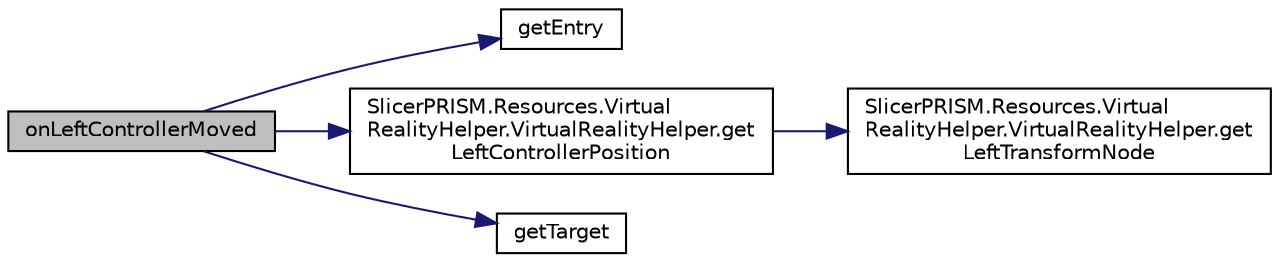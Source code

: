 digraph "onLeftControllerMoved"
{
 // LATEX_PDF_SIZE
  bgcolor="transparent";
  edge [fontname="Helvetica",fontsize="10",labelfontname="Helvetica",labelfontsize="10"];
  node [fontname="Helvetica",fontsize="10",shape=record];
  rankdir="LR";
  Node1 [label="onLeftControllerMoved",height=0.2,width=0.4,color="black", fillcolor="grey75", style="filled", fontcolor="black",tooltip="Callback function w hen a the left controller position has changed."];
  Node1 -> Node2 [color="midnightblue",fontsize="10",style="solid",fontname="Helvetica"];
  Node2 [label="getEntry",height=0.2,width=0.4,color="black",URL="$class_slicer_p_r_i_s_m_1_1_p_r_i_s_m_logic_1_1_p_r_i_s_m_logic.html#ab2ba2b97a3e667b8f577568de11a6c92",tooltip="Get Entry point position."];
  Node1 -> Node3 [color="midnightblue",fontsize="10",style="solid",fontname="Helvetica"];
  Node3 [label="SlicerPRISM.Resources.Virtual\lRealityHelper.VirtualRealityHelper.get\lLeftControllerPosition",height=0.2,width=0.4,color="black",URL="$class_slicer_p_r_i_s_m_1_1_resources_1_1_virtual_reality_helper_1_1_virtual_reality_helper.html#a0540f1d575f42e8fa3d6013367056cad",tooltip=" "];
  Node3 -> Node4 [color="midnightblue",fontsize="10",style="solid",fontname="Helvetica"];
  Node4 [label="SlicerPRISM.Resources.Virtual\lRealityHelper.VirtualRealityHelper.get\lLeftTransformNode",height=0.2,width=0.4,color="black",URL="$class_slicer_p_r_i_s_m_1_1_resources_1_1_virtual_reality_helper_1_1_virtual_reality_helper.html#ae13eb7a77da60691d9642cfcb81630fe",tooltip=" "];
  Node1 -> Node5 [color="midnightblue",fontsize="10",style="solid",fontname="Helvetica"];
  Node5 [label="getTarget",height=0.2,width=0.4,color="black",URL="$class_slicer_p_r_i_s_m_1_1_p_r_i_s_m_logic_1_1_p_r_i_s_m_logic.html#ac7f193e1acb5a2827b4a2798bcf267a8",tooltip="Get Target point position."];
}
